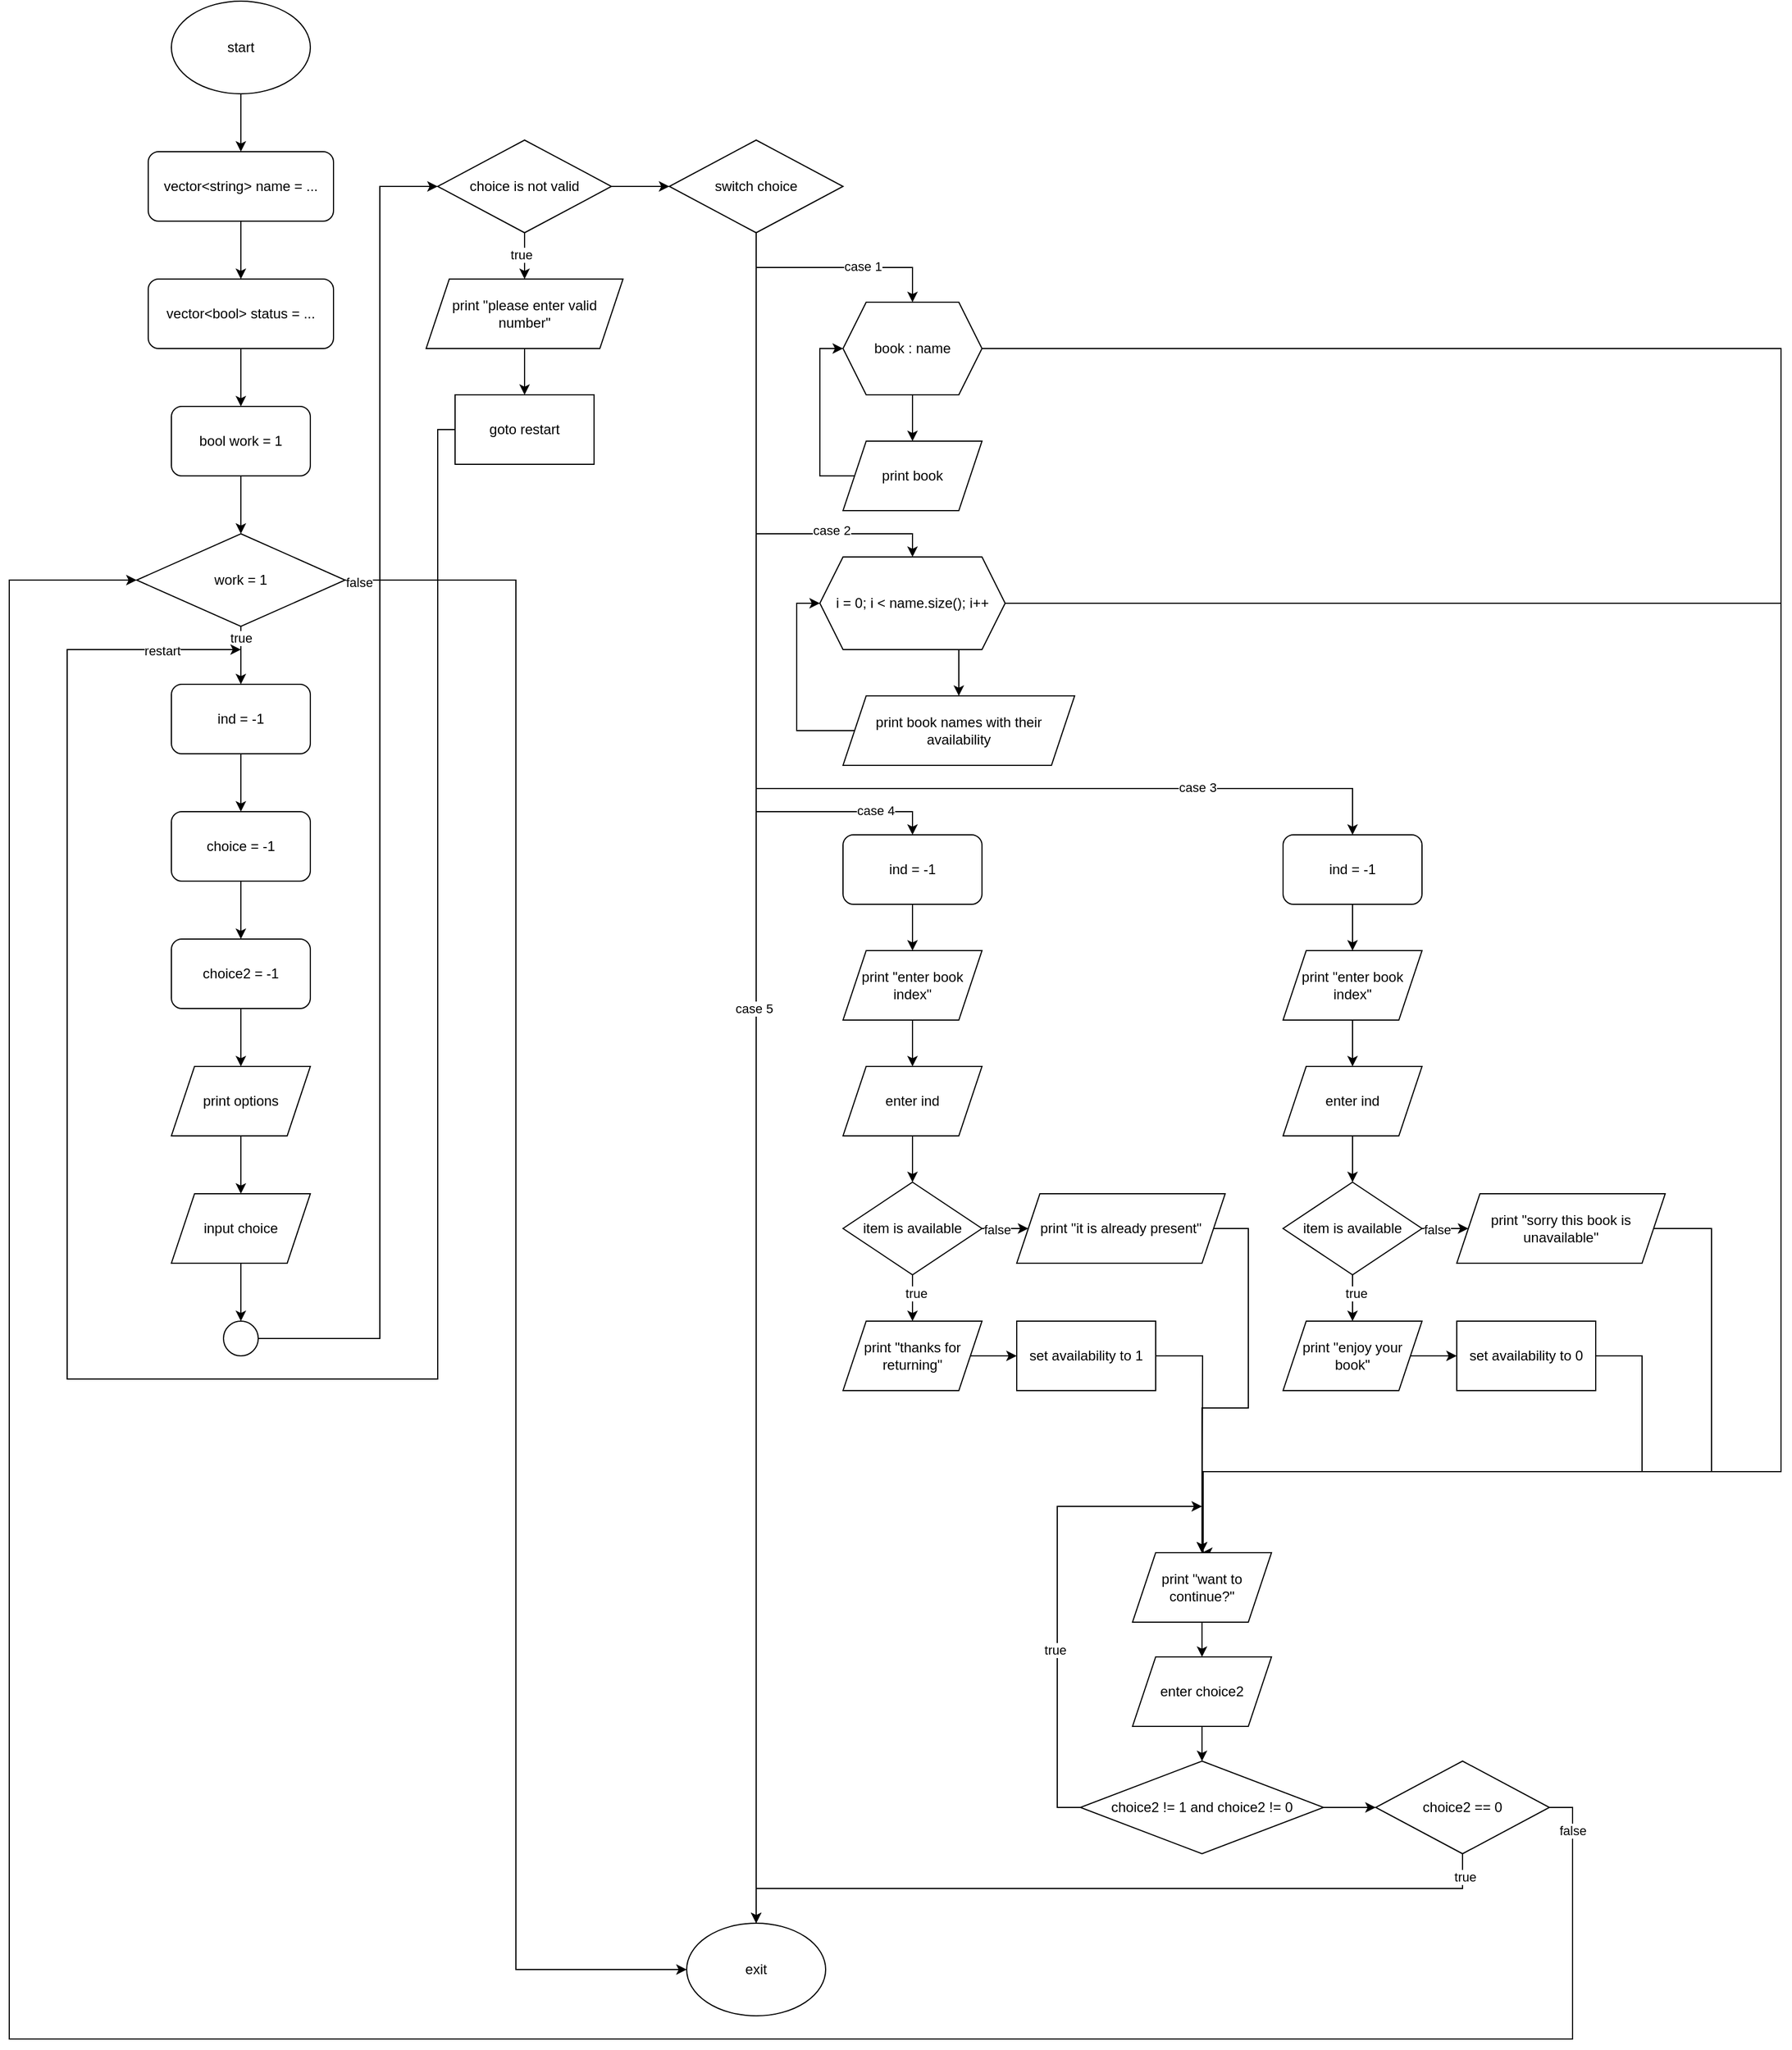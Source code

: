 <mxfile version="24.7.17">
  <diagram name="Page-1" id="JMaefjKxRA3RSPRushct">
    <mxGraphModel dx="3385" dy="2028" grid="1" gridSize="10" guides="1" tooltips="1" connect="1" arrows="1" fold="1" page="1" pageScale="1" pageWidth="850" pageHeight="1100" math="0" shadow="0">
      <root>
        <mxCell id="0" />
        <mxCell id="1" parent="0" />
        <mxCell id="KkEGgM6eoLFjiXRABF5i-3" style="edgeStyle=orthogonalEdgeStyle;rounded=0;orthogonalLoop=1;jettySize=auto;html=1;entryX=0.5;entryY=0;entryDx=0;entryDy=0;" edge="1" parent="1" source="KkEGgM6eoLFjiXRABF5i-1" target="KkEGgM6eoLFjiXRABF5i-2">
          <mxGeometry relative="1" as="geometry" />
        </mxCell>
        <mxCell id="KkEGgM6eoLFjiXRABF5i-1" value="start" style="ellipse;whiteSpace=wrap;html=1;" vertex="1" parent="1">
          <mxGeometry x="160" y="40" width="120" height="80" as="geometry" />
        </mxCell>
        <mxCell id="KkEGgM6eoLFjiXRABF5i-5" style="edgeStyle=orthogonalEdgeStyle;rounded=0;orthogonalLoop=1;jettySize=auto;html=1;exitX=0.5;exitY=1;exitDx=0;exitDy=0;entryX=0.5;entryY=0;entryDx=0;entryDy=0;" edge="1" parent="1" source="KkEGgM6eoLFjiXRABF5i-2" target="KkEGgM6eoLFjiXRABF5i-4">
          <mxGeometry relative="1" as="geometry" />
        </mxCell>
        <mxCell id="KkEGgM6eoLFjiXRABF5i-2" value="vector&amp;lt;string&amp;gt; name = ..." style="rounded=1;whiteSpace=wrap;html=1;" vertex="1" parent="1">
          <mxGeometry x="140" y="170" width="160" height="60" as="geometry" />
        </mxCell>
        <mxCell id="KkEGgM6eoLFjiXRABF5i-7" style="edgeStyle=orthogonalEdgeStyle;rounded=0;orthogonalLoop=1;jettySize=auto;html=1;" edge="1" parent="1" source="KkEGgM6eoLFjiXRABF5i-4" target="KkEGgM6eoLFjiXRABF5i-6">
          <mxGeometry relative="1" as="geometry" />
        </mxCell>
        <mxCell id="KkEGgM6eoLFjiXRABF5i-4" value="vector&amp;lt;bool&amp;gt; status = ..." style="rounded=1;whiteSpace=wrap;html=1;" vertex="1" parent="1">
          <mxGeometry x="140" y="280" width="160" height="60" as="geometry" />
        </mxCell>
        <mxCell id="KkEGgM6eoLFjiXRABF5i-9" style="edgeStyle=orthogonalEdgeStyle;rounded=0;orthogonalLoop=1;jettySize=auto;html=1;entryX=0.5;entryY=0;entryDx=0;entryDy=0;" edge="1" parent="1" source="KkEGgM6eoLFjiXRABF5i-6" target="KkEGgM6eoLFjiXRABF5i-8">
          <mxGeometry relative="1" as="geometry" />
        </mxCell>
        <mxCell id="KkEGgM6eoLFjiXRABF5i-6" value="bool work = 1" style="rounded=1;whiteSpace=wrap;html=1;" vertex="1" parent="1">
          <mxGeometry x="160" y="390" width="120" height="60" as="geometry" />
        </mxCell>
        <mxCell id="KkEGgM6eoLFjiXRABF5i-13" style="edgeStyle=orthogonalEdgeStyle;rounded=0;orthogonalLoop=1;jettySize=auto;html=1;entryX=0.5;entryY=0;entryDx=0;entryDy=0;" edge="1" parent="1" source="KkEGgM6eoLFjiXRABF5i-8" target="KkEGgM6eoLFjiXRABF5i-10">
          <mxGeometry relative="1" as="geometry" />
        </mxCell>
        <mxCell id="KkEGgM6eoLFjiXRABF5i-108" value="true" style="edgeLabel;html=1;align=center;verticalAlign=middle;resizable=0;points=[];" vertex="1" connectable="0" parent="KkEGgM6eoLFjiXRABF5i-13">
          <mxGeometry x="-0.601" relative="1" as="geometry">
            <mxPoint as="offset" />
          </mxGeometry>
        </mxCell>
        <mxCell id="KkEGgM6eoLFjiXRABF5i-111" style="edgeStyle=orthogonalEdgeStyle;rounded=0;orthogonalLoop=1;jettySize=auto;html=1;exitX=1;exitY=0.5;exitDx=0;exitDy=0;entryX=0;entryY=0.5;entryDx=0;entryDy=0;" edge="1" parent="1" source="KkEGgM6eoLFjiXRABF5i-8" target="KkEGgM6eoLFjiXRABF5i-88">
          <mxGeometry relative="1" as="geometry">
            <mxPoint x="510" y="1220" as="targetPoint" />
          </mxGeometry>
        </mxCell>
        <mxCell id="KkEGgM6eoLFjiXRABF5i-112" value="false" style="edgeLabel;html=1;align=center;verticalAlign=middle;resizable=0;points=[];" vertex="1" connectable="0" parent="KkEGgM6eoLFjiXRABF5i-111">
          <mxGeometry x="-0.984" y="-2" relative="1" as="geometry">
            <mxPoint as="offset" />
          </mxGeometry>
        </mxCell>
        <mxCell id="KkEGgM6eoLFjiXRABF5i-8" value="work = 1" style="rhombus;whiteSpace=wrap;html=1;" vertex="1" parent="1">
          <mxGeometry x="130" y="500" width="180" height="80" as="geometry" />
        </mxCell>
        <mxCell id="KkEGgM6eoLFjiXRABF5i-14" style="edgeStyle=orthogonalEdgeStyle;rounded=0;orthogonalLoop=1;jettySize=auto;html=1;exitX=0.5;exitY=1;exitDx=0;exitDy=0;entryX=0.5;entryY=0;entryDx=0;entryDy=0;" edge="1" parent="1" source="KkEGgM6eoLFjiXRABF5i-10" target="KkEGgM6eoLFjiXRABF5i-11">
          <mxGeometry relative="1" as="geometry" />
        </mxCell>
        <mxCell id="KkEGgM6eoLFjiXRABF5i-10" value="ind = -1" style="rounded=1;whiteSpace=wrap;html=1;" vertex="1" parent="1">
          <mxGeometry x="160" y="630" width="120" height="60" as="geometry" />
        </mxCell>
        <mxCell id="KkEGgM6eoLFjiXRABF5i-15" style="edgeStyle=orthogonalEdgeStyle;rounded=0;orthogonalLoop=1;jettySize=auto;html=1;exitX=0.5;exitY=1;exitDx=0;exitDy=0;entryX=0.5;entryY=0;entryDx=0;entryDy=0;" edge="1" parent="1" source="KkEGgM6eoLFjiXRABF5i-11" target="KkEGgM6eoLFjiXRABF5i-12">
          <mxGeometry relative="1" as="geometry" />
        </mxCell>
        <mxCell id="KkEGgM6eoLFjiXRABF5i-11" value="choice = -1" style="rounded=1;whiteSpace=wrap;html=1;" vertex="1" parent="1">
          <mxGeometry x="160" y="740" width="120" height="60" as="geometry" />
        </mxCell>
        <mxCell id="KkEGgM6eoLFjiXRABF5i-17" style="edgeStyle=orthogonalEdgeStyle;rounded=0;orthogonalLoop=1;jettySize=auto;html=1;entryX=0.5;entryY=0;entryDx=0;entryDy=0;" edge="1" parent="1" source="KkEGgM6eoLFjiXRABF5i-12" target="KkEGgM6eoLFjiXRABF5i-16">
          <mxGeometry relative="1" as="geometry" />
        </mxCell>
        <mxCell id="KkEGgM6eoLFjiXRABF5i-12" value="choice2 = -1" style="rounded=1;whiteSpace=wrap;html=1;" vertex="1" parent="1">
          <mxGeometry x="160" y="850" width="120" height="60" as="geometry" />
        </mxCell>
        <mxCell id="KkEGgM6eoLFjiXRABF5i-19" style="edgeStyle=orthogonalEdgeStyle;rounded=0;orthogonalLoop=1;jettySize=auto;html=1;entryX=0.5;entryY=0;entryDx=0;entryDy=0;" edge="1" parent="1" source="KkEGgM6eoLFjiXRABF5i-16" target="KkEGgM6eoLFjiXRABF5i-18">
          <mxGeometry relative="1" as="geometry" />
        </mxCell>
        <mxCell id="KkEGgM6eoLFjiXRABF5i-16" value="print options" style="shape=parallelogram;perimeter=parallelogramPerimeter;whiteSpace=wrap;html=1;fixedSize=1;" vertex="1" parent="1">
          <mxGeometry x="160" y="960" width="120" height="60" as="geometry" />
        </mxCell>
        <mxCell id="KkEGgM6eoLFjiXRABF5i-21" style="edgeStyle=orthogonalEdgeStyle;rounded=0;orthogonalLoop=1;jettySize=auto;html=1;" edge="1" parent="1" source="KkEGgM6eoLFjiXRABF5i-18" target="KkEGgM6eoLFjiXRABF5i-20">
          <mxGeometry relative="1" as="geometry" />
        </mxCell>
        <mxCell id="KkEGgM6eoLFjiXRABF5i-18" value="input choice" style="shape=parallelogram;perimeter=parallelogramPerimeter;whiteSpace=wrap;html=1;fixedSize=1;" vertex="1" parent="1">
          <mxGeometry x="160" y="1070" width="120" height="60" as="geometry" />
        </mxCell>
        <mxCell id="KkEGgM6eoLFjiXRABF5i-23" style="edgeStyle=orthogonalEdgeStyle;rounded=0;orthogonalLoop=1;jettySize=auto;html=1;exitX=1;exitY=0.5;exitDx=0;exitDy=0;entryX=0;entryY=0.5;entryDx=0;entryDy=0;" edge="1" parent="1" source="KkEGgM6eoLFjiXRABF5i-20" target="KkEGgM6eoLFjiXRABF5i-22">
          <mxGeometry relative="1" as="geometry">
            <mxPoint x="390" y="260" as="targetPoint" />
            <Array as="points">
              <mxPoint x="340" y="1195" />
              <mxPoint x="340" y="200" />
            </Array>
          </mxGeometry>
        </mxCell>
        <mxCell id="KkEGgM6eoLFjiXRABF5i-20" value="" style="ellipse;whiteSpace=wrap;html=1;aspect=fixed;" vertex="1" parent="1">
          <mxGeometry x="205" y="1180" width="30" height="30" as="geometry" />
        </mxCell>
        <mxCell id="KkEGgM6eoLFjiXRABF5i-25" style="edgeStyle=orthogonalEdgeStyle;rounded=0;orthogonalLoop=1;jettySize=auto;html=1;entryX=0.5;entryY=0;entryDx=0;entryDy=0;" edge="1" parent="1" source="KkEGgM6eoLFjiXRABF5i-22" target="KkEGgM6eoLFjiXRABF5i-24">
          <mxGeometry relative="1" as="geometry" />
        </mxCell>
        <mxCell id="KkEGgM6eoLFjiXRABF5i-26" value="true" style="edgeLabel;html=1;align=center;verticalAlign=middle;resizable=0;points=[];" vertex="1" connectable="0" parent="KkEGgM6eoLFjiXRABF5i-25">
          <mxGeometry x="-0.05" y="-3" relative="1" as="geometry">
            <mxPoint as="offset" />
          </mxGeometry>
        </mxCell>
        <mxCell id="KkEGgM6eoLFjiXRABF5i-87" style="edgeStyle=orthogonalEdgeStyle;rounded=0;orthogonalLoop=1;jettySize=auto;html=1;entryX=0;entryY=0.5;entryDx=0;entryDy=0;" edge="1" parent="1" source="KkEGgM6eoLFjiXRABF5i-22" target="KkEGgM6eoLFjiXRABF5i-31">
          <mxGeometry relative="1" as="geometry" />
        </mxCell>
        <mxCell id="KkEGgM6eoLFjiXRABF5i-22" value="choice is not valid" style="rhombus;whiteSpace=wrap;html=1;" vertex="1" parent="1">
          <mxGeometry x="390" y="160" width="150" height="80" as="geometry" />
        </mxCell>
        <mxCell id="KkEGgM6eoLFjiXRABF5i-28" style="edgeStyle=orthogonalEdgeStyle;rounded=0;orthogonalLoop=1;jettySize=auto;html=1;entryX=0.5;entryY=0;entryDx=0;entryDy=0;" edge="1" parent="1" source="KkEGgM6eoLFjiXRABF5i-24" target="KkEGgM6eoLFjiXRABF5i-27">
          <mxGeometry relative="1" as="geometry" />
        </mxCell>
        <mxCell id="KkEGgM6eoLFjiXRABF5i-24" value="print &quot;please enter valid number&quot;" style="shape=parallelogram;perimeter=parallelogramPerimeter;whiteSpace=wrap;html=1;fixedSize=1;" vertex="1" parent="1">
          <mxGeometry x="380" y="280" width="170" height="60" as="geometry" />
        </mxCell>
        <mxCell id="KkEGgM6eoLFjiXRABF5i-29" style="edgeStyle=orthogonalEdgeStyle;rounded=0;orthogonalLoop=1;jettySize=auto;html=1;" edge="1" parent="1" source="KkEGgM6eoLFjiXRABF5i-27">
          <mxGeometry relative="1" as="geometry">
            <mxPoint x="220" y="600" as="targetPoint" />
            <Array as="points">
              <mxPoint x="390" y="410" />
              <mxPoint x="390" y="1230" />
              <mxPoint x="70" y="1230" />
              <mxPoint x="70" y="600" />
            </Array>
          </mxGeometry>
        </mxCell>
        <mxCell id="KkEGgM6eoLFjiXRABF5i-30" value="restart" style="edgeLabel;html=1;align=center;verticalAlign=middle;resizable=0;points=[];" vertex="1" connectable="0" parent="KkEGgM6eoLFjiXRABF5i-29">
          <mxGeometry x="0.929" y="-1" relative="1" as="geometry">
            <mxPoint as="offset" />
          </mxGeometry>
        </mxCell>
        <mxCell id="KkEGgM6eoLFjiXRABF5i-27" value="goto restart" style="rounded=0;whiteSpace=wrap;html=1;" vertex="1" parent="1">
          <mxGeometry x="405" y="380" width="120" height="60" as="geometry" />
        </mxCell>
        <mxCell id="KkEGgM6eoLFjiXRABF5i-39" style="edgeStyle=orthogonalEdgeStyle;rounded=0;orthogonalLoop=1;jettySize=auto;html=1;entryX=0.5;entryY=0;entryDx=0;entryDy=0;" edge="1" parent="1" source="KkEGgM6eoLFjiXRABF5i-31" target="KkEGgM6eoLFjiXRABF5i-33">
          <mxGeometry relative="1" as="geometry" />
        </mxCell>
        <mxCell id="KkEGgM6eoLFjiXRABF5i-40" value="case 1" style="edgeLabel;html=1;align=center;verticalAlign=middle;resizable=0;points=[];" vertex="1" connectable="0" parent="KkEGgM6eoLFjiXRABF5i-39">
          <mxGeometry x="0.251" y="1" relative="1" as="geometry">
            <mxPoint as="offset" />
          </mxGeometry>
        </mxCell>
        <mxCell id="KkEGgM6eoLFjiXRABF5i-46" style="edgeStyle=orthogonalEdgeStyle;rounded=0;orthogonalLoop=1;jettySize=auto;html=1;exitX=0.5;exitY=1;exitDx=0;exitDy=0;entryX=0.5;entryY=0;entryDx=0;entryDy=0;" edge="1" parent="1" source="KkEGgM6eoLFjiXRABF5i-31" target="KkEGgM6eoLFjiXRABF5i-43">
          <mxGeometry relative="1" as="geometry">
            <Array as="points">
              <mxPoint x="665" y="500" />
              <mxPoint x="800" y="500" />
            </Array>
          </mxGeometry>
        </mxCell>
        <mxCell id="KkEGgM6eoLFjiXRABF5i-47" value="case 2" style="edgeLabel;html=1;align=center;verticalAlign=middle;resizable=0;points=[];" vertex="1" connectable="0" parent="KkEGgM6eoLFjiXRABF5i-46">
          <mxGeometry x="0.566" y="3" relative="1" as="geometry">
            <mxPoint as="offset" />
          </mxGeometry>
        </mxCell>
        <mxCell id="KkEGgM6eoLFjiXRABF5i-49" style="edgeStyle=orthogonalEdgeStyle;rounded=0;orthogonalLoop=1;jettySize=auto;html=1;exitX=0.5;exitY=1;exitDx=0;exitDy=0;entryX=0.5;entryY=0;entryDx=0;entryDy=0;" edge="1" parent="1" source="KkEGgM6eoLFjiXRABF5i-31" target="KkEGgM6eoLFjiXRABF5i-48">
          <mxGeometry relative="1" as="geometry">
            <Array as="points">
              <mxPoint x="665" y="720" />
              <mxPoint x="1180" y="720" />
            </Array>
          </mxGeometry>
        </mxCell>
        <mxCell id="KkEGgM6eoLFjiXRABF5i-50" value="case 3" style="edgeLabel;html=1;align=center;verticalAlign=middle;resizable=0;points=[];" vertex="1" connectable="0" parent="KkEGgM6eoLFjiXRABF5i-49">
          <mxGeometry x="0.664" y="1" relative="1" as="geometry">
            <mxPoint as="offset" />
          </mxGeometry>
        </mxCell>
        <mxCell id="KkEGgM6eoLFjiXRABF5i-85" style="edgeStyle=orthogonalEdgeStyle;rounded=0;orthogonalLoop=1;jettySize=auto;html=1;exitX=0.5;exitY=1;exitDx=0;exitDy=0;entryX=0.5;entryY=0;entryDx=0;entryDy=0;" edge="1" parent="1" source="KkEGgM6eoLFjiXRABF5i-31" target="KkEGgM6eoLFjiXRABF5i-71">
          <mxGeometry relative="1" as="geometry">
            <Array as="points">
              <mxPoint x="665" y="740" />
              <mxPoint x="800" y="740" />
            </Array>
          </mxGeometry>
        </mxCell>
        <mxCell id="KkEGgM6eoLFjiXRABF5i-86" value="case 4" style="edgeLabel;html=1;align=center;verticalAlign=middle;resizable=0;points=[];" vertex="1" connectable="0" parent="KkEGgM6eoLFjiXRABF5i-85">
          <mxGeometry x="0.841" y="1" relative="1" as="geometry">
            <mxPoint as="offset" />
          </mxGeometry>
        </mxCell>
        <mxCell id="KkEGgM6eoLFjiXRABF5i-89" style="edgeStyle=orthogonalEdgeStyle;rounded=0;orthogonalLoop=1;jettySize=auto;html=1;exitX=0.5;exitY=1;exitDx=0;exitDy=0;entryX=0.5;entryY=0;entryDx=0;entryDy=0;" edge="1" parent="1" source="KkEGgM6eoLFjiXRABF5i-31" target="KkEGgM6eoLFjiXRABF5i-88">
          <mxGeometry relative="1" as="geometry">
            <mxPoint x="666" y="1440" as="targetPoint" />
          </mxGeometry>
        </mxCell>
        <mxCell id="KkEGgM6eoLFjiXRABF5i-90" value="case 5" style="edgeLabel;html=1;align=center;verticalAlign=middle;resizable=0;points=[];" vertex="1" connectable="0" parent="KkEGgM6eoLFjiXRABF5i-89">
          <mxGeometry x="-0.083" y="-2" relative="1" as="geometry">
            <mxPoint as="offset" />
          </mxGeometry>
        </mxCell>
        <mxCell id="KkEGgM6eoLFjiXRABF5i-31" value="switch choice" style="rhombus;whiteSpace=wrap;html=1;" vertex="1" parent="1">
          <mxGeometry x="590" y="160" width="150" height="80" as="geometry" />
        </mxCell>
        <mxCell id="KkEGgM6eoLFjiXRABF5i-37" style="edgeStyle=orthogonalEdgeStyle;rounded=0;orthogonalLoop=1;jettySize=auto;html=1;entryX=0.5;entryY=0;entryDx=0;entryDy=0;" edge="1" parent="1" source="KkEGgM6eoLFjiXRABF5i-33" target="KkEGgM6eoLFjiXRABF5i-36">
          <mxGeometry relative="1" as="geometry" />
        </mxCell>
        <mxCell id="KkEGgM6eoLFjiXRABF5i-99" style="edgeStyle=orthogonalEdgeStyle;rounded=0;orthogonalLoop=1;jettySize=auto;html=1;exitX=1;exitY=0.5;exitDx=0;exitDy=0;entryX=0.5;entryY=0;entryDx=0;entryDy=0;" edge="1" parent="1" source="KkEGgM6eoLFjiXRABF5i-33" target="KkEGgM6eoLFjiXRABF5i-91">
          <mxGeometry relative="1" as="geometry">
            <mxPoint x="1550" y="1130" as="targetPoint" />
            <Array as="points">
              <mxPoint x="1550" y="340" />
              <mxPoint x="1550" y="1310" />
              <mxPoint x="1050" y="1310" />
            </Array>
          </mxGeometry>
        </mxCell>
        <mxCell id="KkEGgM6eoLFjiXRABF5i-33" value="book : name" style="shape=hexagon;perimeter=hexagonPerimeter2;whiteSpace=wrap;html=1;fixedSize=1;" vertex="1" parent="1">
          <mxGeometry x="740" y="300" width="120" height="80" as="geometry" />
        </mxCell>
        <mxCell id="KkEGgM6eoLFjiXRABF5i-41" style="edgeStyle=orthogonalEdgeStyle;rounded=0;orthogonalLoop=1;jettySize=auto;html=1;exitX=0;exitY=0.5;exitDx=0;exitDy=0;entryX=0;entryY=0.5;entryDx=0;entryDy=0;" edge="1" parent="1" source="KkEGgM6eoLFjiXRABF5i-36" target="KkEGgM6eoLFjiXRABF5i-33">
          <mxGeometry relative="1" as="geometry">
            <Array as="points">
              <mxPoint x="720" y="450" />
              <mxPoint x="720" y="340" />
            </Array>
          </mxGeometry>
        </mxCell>
        <mxCell id="KkEGgM6eoLFjiXRABF5i-36" value="print book" style="shape=parallelogram;perimeter=parallelogramPerimeter;whiteSpace=wrap;html=1;fixedSize=1;" vertex="1" parent="1">
          <mxGeometry x="740" y="420" width="120" height="60" as="geometry" />
        </mxCell>
        <mxCell id="KkEGgM6eoLFjiXRABF5i-42" style="edgeStyle=orthogonalEdgeStyle;rounded=0;orthogonalLoop=1;jettySize=auto;html=1;entryX=0.5;entryY=0;entryDx=0;entryDy=0;" edge="1" source="KkEGgM6eoLFjiXRABF5i-43" target="KkEGgM6eoLFjiXRABF5i-45" parent="1">
          <mxGeometry relative="1" as="geometry">
            <Array as="points">
              <mxPoint x="840" y="610" />
              <mxPoint x="840" y="610" />
            </Array>
          </mxGeometry>
        </mxCell>
        <mxCell id="KkEGgM6eoLFjiXRABF5i-98" style="edgeStyle=orthogonalEdgeStyle;rounded=0;orthogonalLoop=1;jettySize=auto;html=1;exitX=1;exitY=0.5;exitDx=0;exitDy=0;" edge="1" parent="1" source="KkEGgM6eoLFjiXRABF5i-43" target="KkEGgM6eoLFjiXRABF5i-91">
          <mxGeometry relative="1" as="geometry">
            <Array as="points">
              <mxPoint x="1550" y="560" />
              <mxPoint x="1550" y="1310" />
              <mxPoint x="1050" y="1310" />
            </Array>
          </mxGeometry>
        </mxCell>
        <mxCell id="KkEGgM6eoLFjiXRABF5i-43" value="i = 0; i &amp;lt; name.size(); i++" style="shape=hexagon;perimeter=hexagonPerimeter2;whiteSpace=wrap;html=1;fixedSize=1;" vertex="1" parent="1">
          <mxGeometry x="720" y="520" width="160" height="80" as="geometry" />
        </mxCell>
        <mxCell id="KkEGgM6eoLFjiXRABF5i-44" style="edgeStyle=orthogonalEdgeStyle;rounded=0;orthogonalLoop=1;jettySize=auto;html=1;exitX=0;exitY=0.5;exitDx=0;exitDy=0;entryX=0;entryY=0.5;entryDx=0;entryDy=0;" edge="1" source="KkEGgM6eoLFjiXRABF5i-45" target="KkEGgM6eoLFjiXRABF5i-43" parent="1">
          <mxGeometry relative="1" as="geometry">
            <Array as="points">
              <mxPoint x="700" y="670" />
              <mxPoint x="700" y="560" />
            </Array>
          </mxGeometry>
        </mxCell>
        <mxCell id="KkEGgM6eoLFjiXRABF5i-45" value="print book names with their availability" style="shape=parallelogram;perimeter=parallelogramPerimeter;whiteSpace=wrap;html=1;fixedSize=1;" vertex="1" parent="1">
          <mxGeometry x="740" y="640" width="200" height="60" as="geometry" />
        </mxCell>
        <mxCell id="KkEGgM6eoLFjiXRABF5i-53" style="edgeStyle=orthogonalEdgeStyle;rounded=0;orthogonalLoop=1;jettySize=auto;html=1;exitX=0.5;exitY=1;exitDx=0;exitDy=0;entryX=0.5;entryY=0;entryDx=0;entryDy=0;" edge="1" parent="1" source="KkEGgM6eoLFjiXRABF5i-48" target="KkEGgM6eoLFjiXRABF5i-51">
          <mxGeometry relative="1" as="geometry" />
        </mxCell>
        <mxCell id="KkEGgM6eoLFjiXRABF5i-48" value="ind = -1" style="rounded=1;whiteSpace=wrap;html=1;" vertex="1" parent="1">
          <mxGeometry x="1120" y="760" width="120" height="60" as="geometry" />
        </mxCell>
        <mxCell id="KkEGgM6eoLFjiXRABF5i-54" style="edgeStyle=orthogonalEdgeStyle;rounded=0;orthogonalLoop=1;jettySize=auto;html=1;exitX=0.5;exitY=1;exitDx=0;exitDy=0;entryX=0.5;entryY=0;entryDx=0;entryDy=0;" edge="1" parent="1" source="KkEGgM6eoLFjiXRABF5i-51" target="KkEGgM6eoLFjiXRABF5i-52">
          <mxGeometry relative="1" as="geometry" />
        </mxCell>
        <mxCell id="KkEGgM6eoLFjiXRABF5i-51" value="print &quot;enter book index&quot;" style="shape=parallelogram;perimeter=parallelogramPerimeter;whiteSpace=wrap;html=1;fixedSize=1;" vertex="1" parent="1">
          <mxGeometry x="1120" y="860" width="120" height="60" as="geometry" />
        </mxCell>
        <mxCell id="KkEGgM6eoLFjiXRABF5i-56" style="edgeStyle=orthogonalEdgeStyle;rounded=0;orthogonalLoop=1;jettySize=auto;html=1;entryX=0.5;entryY=0;entryDx=0;entryDy=0;" edge="1" parent="1" source="KkEGgM6eoLFjiXRABF5i-52" target="KkEGgM6eoLFjiXRABF5i-55">
          <mxGeometry relative="1" as="geometry" />
        </mxCell>
        <mxCell id="KkEGgM6eoLFjiXRABF5i-52" value="enter ind" style="shape=parallelogram;perimeter=parallelogramPerimeter;whiteSpace=wrap;html=1;fixedSize=1;" vertex="1" parent="1">
          <mxGeometry x="1120" y="960" width="120" height="60" as="geometry" />
        </mxCell>
        <mxCell id="KkEGgM6eoLFjiXRABF5i-58" style="edgeStyle=orthogonalEdgeStyle;rounded=0;orthogonalLoop=1;jettySize=auto;html=1;exitX=0.5;exitY=1;exitDx=0;exitDy=0;entryX=0.5;entryY=0;entryDx=0;entryDy=0;" edge="1" parent="1" source="KkEGgM6eoLFjiXRABF5i-55" target="KkEGgM6eoLFjiXRABF5i-57">
          <mxGeometry relative="1" as="geometry" />
        </mxCell>
        <mxCell id="KkEGgM6eoLFjiXRABF5i-65" value="true" style="edgeLabel;html=1;align=center;verticalAlign=middle;resizable=0;points=[];" vertex="1" connectable="0" parent="KkEGgM6eoLFjiXRABF5i-58">
          <mxGeometry x="-0.2" y="3" relative="1" as="geometry">
            <mxPoint as="offset" />
          </mxGeometry>
        </mxCell>
        <mxCell id="KkEGgM6eoLFjiXRABF5i-67" style="edgeStyle=orthogonalEdgeStyle;rounded=0;orthogonalLoop=1;jettySize=auto;html=1;entryX=0;entryY=0.5;entryDx=0;entryDy=0;" edge="1" parent="1" source="KkEGgM6eoLFjiXRABF5i-55" target="KkEGgM6eoLFjiXRABF5i-62">
          <mxGeometry relative="1" as="geometry" />
        </mxCell>
        <mxCell id="KkEGgM6eoLFjiXRABF5i-68" value="false" style="edgeLabel;html=1;align=center;verticalAlign=middle;resizable=0;points=[];" vertex="1" connectable="0" parent="KkEGgM6eoLFjiXRABF5i-67">
          <mxGeometry x="-0.567" y="-1" relative="1" as="geometry">
            <mxPoint as="offset" />
          </mxGeometry>
        </mxCell>
        <mxCell id="KkEGgM6eoLFjiXRABF5i-55" value="item is available" style="rhombus;whiteSpace=wrap;html=1;" vertex="1" parent="1">
          <mxGeometry x="1120" y="1060" width="120" height="80" as="geometry" />
        </mxCell>
        <mxCell id="KkEGgM6eoLFjiXRABF5i-69" style="edgeStyle=orthogonalEdgeStyle;rounded=0;orthogonalLoop=1;jettySize=auto;html=1;exitX=1;exitY=0.5;exitDx=0;exitDy=0;entryX=0;entryY=0.5;entryDx=0;entryDy=0;" edge="1" parent="1" source="KkEGgM6eoLFjiXRABF5i-57" target="KkEGgM6eoLFjiXRABF5i-60">
          <mxGeometry relative="1" as="geometry" />
        </mxCell>
        <mxCell id="KkEGgM6eoLFjiXRABF5i-57" value="print &quot;enjoy your book&quot;" style="shape=parallelogram;perimeter=parallelogramPerimeter;whiteSpace=wrap;html=1;fixedSize=1;" vertex="1" parent="1">
          <mxGeometry x="1120" y="1180" width="120" height="60" as="geometry" />
        </mxCell>
        <mxCell id="KkEGgM6eoLFjiXRABF5i-95" style="edgeStyle=orthogonalEdgeStyle;rounded=0;orthogonalLoop=1;jettySize=auto;html=1;exitX=1;exitY=0.5;exitDx=0;exitDy=0;" edge="1" parent="1" source="KkEGgM6eoLFjiXRABF5i-60">
          <mxGeometry relative="1" as="geometry">
            <mxPoint x="1050" y="1380" as="targetPoint" />
            <Array as="points">
              <mxPoint x="1430" y="1210" />
              <mxPoint x="1430" y="1310" />
              <mxPoint x="1051" y="1310" />
              <mxPoint x="1051" y="1380" />
            </Array>
          </mxGeometry>
        </mxCell>
        <mxCell id="KkEGgM6eoLFjiXRABF5i-60" value="set availability to 0" style="rounded=0;whiteSpace=wrap;html=1;" vertex="1" parent="1">
          <mxGeometry x="1270" y="1180" width="120" height="60" as="geometry" />
        </mxCell>
        <mxCell id="KkEGgM6eoLFjiXRABF5i-94" style="edgeStyle=orthogonalEdgeStyle;rounded=0;orthogonalLoop=1;jettySize=auto;html=1;exitX=1;exitY=0.5;exitDx=0;exitDy=0;entryX=0.5;entryY=0;entryDx=0;entryDy=0;" edge="1" parent="1" source="KkEGgM6eoLFjiXRABF5i-62" target="KkEGgM6eoLFjiXRABF5i-91">
          <mxGeometry relative="1" as="geometry">
            <Array as="points">
              <mxPoint x="1490" y="1100" />
              <mxPoint x="1490" y="1310" />
              <mxPoint x="1050" y="1310" />
            </Array>
          </mxGeometry>
        </mxCell>
        <mxCell id="KkEGgM6eoLFjiXRABF5i-62" value="print &quot;sorry&amp;nbsp;this book is unavailable&quot;" style="shape=parallelogram;perimeter=parallelogramPerimeter;whiteSpace=wrap;html=1;fixedSize=1;" vertex="1" parent="1">
          <mxGeometry x="1270" y="1070" width="180" height="60" as="geometry" />
        </mxCell>
        <mxCell id="KkEGgM6eoLFjiXRABF5i-70" style="edgeStyle=orthogonalEdgeStyle;rounded=0;orthogonalLoop=1;jettySize=auto;html=1;exitX=0.5;exitY=1;exitDx=0;exitDy=0;entryX=0.5;entryY=0;entryDx=0;entryDy=0;" edge="1" source="KkEGgM6eoLFjiXRABF5i-71" target="KkEGgM6eoLFjiXRABF5i-73" parent="1">
          <mxGeometry relative="1" as="geometry" />
        </mxCell>
        <mxCell id="KkEGgM6eoLFjiXRABF5i-71" value="ind = -1" style="rounded=1;whiteSpace=wrap;html=1;" vertex="1" parent="1">
          <mxGeometry x="740" y="760" width="120" height="60" as="geometry" />
        </mxCell>
        <mxCell id="KkEGgM6eoLFjiXRABF5i-72" style="edgeStyle=orthogonalEdgeStyle;rounded=0;orthogonalLoop=1;jettySize=auto;html=1;exitX=0.5;exitY=1;exitDx=0;exitDy=0;entryX=0.5;entryY=0;entryDx=0;entryDy=0;" edge="1" source="KkEGgM6eoLFjiXRABF5i-73" target="KkEGgM6eoLFjiXRABF5i-75" parent="1">
          <mxGeometry relative="1" as="geometry" />
        </mxCell>
        <mxCell id="KkEGgM6eoLFjiXRABF5i-73" value="print &quot;enter book index&quot;" style="shape=parallelogram;perimeter=parallelogramPerimeter;whiteSpace=wrap;html=1;fixedSize=1;" vertex="1" parent="1">
          <mxGeometry x="740" y="860" width="120" height="60" as="geometry" />
        </mxCell>
        <mxCell id="KkEGgM6eoLFjiXRABF5i-74" style="edgeStyle=orthogonalEdgeStyle;rounded=0;orthogonalLoop=1;jettySize=auto;html=1;entryX=0.5;entryY=0;entryDx=0;entryDy=0;" edge="1" source="KkEGgM6eoLFjiXRABF5i-75" target="KkEGgM6eoLFjiXRABF5i-80" parent="1">
          <mxGeometry relative="1" as="geometry" />
        </mxCell>
        <mxCell id="KkEGgM6eoLFjiXRABF5i-75" value="enter ind" style="shape=parallelogram;perimeter=parallelogramPerimeter;whiteSpace=wrap;html=1;fixedSize=1;" vertex="1" parent="1">
          <mxGeometry x="740" y="960" width="120" height="60" as="geometry" />
        </mxCell>
        <mxCell id="KkEGgM6eoLFjiXRABF5i-76" style="edgeStyle=orthogonalEdgeStyle;rounded=0;orthogonalLoop=1;jettySize=auto;html=1;exitX=0.5;exitY=1;exitDx=0;exitDy=0;entryX=0.5;entryY=0;entryDx=0;entryDy=0;" edge="1" source="KkEGgM6eoLFjiXRABF5i-80" target="KkEGgM6eoLFjiXRABF5i-82" parent="1">
          <mxGeometry relative="1" as="geometry" />
        </mxCell>
        <mxCell id="KkEGgM6eoLFjiXRABF5i-77" value="true" style="edgeLabel;html=1;align=center;verticalAlign=middle;resizable=0;points=[];" vertex="1" connectable="0" parent="KkEGgM6eoLFjiXRABF5i-76">
          <mxGeometry x="-0.2" y="3" relative="1" as="geometry">
            <mxPoint as="offset" />
          </mxGeometry>
        </mxCell>
        <mxCell id="KkEGgM6eoLFjiXRABF5i-78" style="edgeStyle=orthogonalEdgeStyle;rounded=0;orthogonalLoop=1;jettySize=auto;html=1;entryX=0;entryY=0.5;entryDx=0;entryDy=0;" edge="1" source="KkEGgM6eoLFjiXRABF5i-80" target="KkEGgM6eoLFjiXRABF5i-84" parent="1">
          <mxGeometry relative="1" as="geometry" />
        </mxCell>
        <mxCell id="KkEGgM6eoLFjiXRABF5i-79" value="false" style="edgeLabel;html=1;align=center;verticalAlign=middle;resizable=0;points=[];" vertex="1" connectable="0" parent="KkEGgM6eoLFjiXRABF5i-78">
          <mxGeometry x="-0.567" y="-1" relative="1" as="geometry">
            <mxPoint as="offset" />
          </mxGeometry>
        </mxCell>
        <mxCell id="KkEGgM6eoLFjiXRABF5i-80" value="item is available" style="rhombus;whiteSpace=wrap;html=1;" vertex="1" parent="1">
          <mxGeometry x="740" y="1060" width="120" height="80" as="geometry" />
        </mxCell>
        <mxCell id="KkEGgM6eoLFjiXRABF5i-81" style="edgeStyle=orthogonalEdgeStyle;rounded=0;orthogonalLoop=1;jettySize=auto;html=1;exitX=1;exitY=0.5;exitDx=0;exitDy=0;entryX=0;entryY=0.5;entryDx=0;entryDy=0;" edge="1" source="KkEGgM6eoLFjiXRABF5i-82" target="KkEGgM6eoLFjiXRABF5i-83" parent="1">
          <mxGeometry relative="1" as="geometry" />
        </mxCell>
        <mxCell id="KkEGgM6eoLFjiXRABF5i-82" value="print &quot;thanks for returning&quot;" style="shape=parallelogram;perimeter=parallelogramPerimeter;whiteSpace=wrap;html=1;fixedSize=1;" vertex="1" parent="1">
          <mxGeometry x="740" y="1180" width="120" height="60" as="geometry" />
        </mxCell>
        <mxCell id="KkEGgM6eoLFjiXRABF5i-97" style="edgeStyle=orthogonalEdgeStyle;rounded=0;orthogonalLoop=1;jettySize=auto;html=1;exitX=1;exitY=0.5;exitDx=0;exitDy=0;" edge="1" parent="1" source="KkEGgM6eoLFjiXRABF5i-83">
          <mxGeometry relative="1" as="geometry">
            <mxPoint x="1050" y="1390" as="targetPoint" />
          </mxGeometry>
        </mxCell>
        <mxCell id="KkEGgM6eoLFjiXRABF5i-83" value="set availability to 1" style="rounded=0;whiteSpace=wrap;html=1;" vertex="1" parent="1">
          <mxGeometry x="890" y="1180" width="120" height="60" as="geometry" />
        </mxCell>
        <mxCell id="KkEGgM6eoLFjiXRABF5i-96" style="edgeStyle=orthogonalEdgeStyle;rounded=0;orthogonalLoop=1;jettySize=auto;html=1;exitX=1;exitY=0.5;exitDx=0;exitDy=0;entryX=0.5;entryY=0;entryDx=0;entryDy=0;" edge="1" parent="1" source="KkEGgM6eoLFjiXRABF5i-84" target="KkEGgM6eoLFjiXRABF5i-91">
          <mxGeometry relative="1" as="geometry">
            <Array as="points">
              <mxPoint x="1090" y="1100" />
              <mxPoint x="1090" y="1255" />
              <mxPoint x="1050" y="1255" />
            </Array>
          </mxGeometry>
        </mxCell>
        <mxCell id="KkEGgM6eoLFjiXRABF5i-84" value="print &quot;it is already present&quot;" style="shape=parallelogram;perimeter=parallelogramPerimeter;whiteSpace=wrap;html=1;fixedSize=1;" vertex="1" parent="1">
          <mxGeometry x="890" y="1070" width="180" height="60" as="geometry" />
        </mxCell>
        <mxCell id="KkEGgM6eoLFjiXRABF5i-88" value="exit" style="ellipse;whiteSpace=wrap;html=1;" vertex="1" parent="1">
          <mxGeometry x="605" y="1700" width="120" height="80" as="geometry" />
        </mxCell>
        <mxCell id="KkEGgM6eoLFjiXRABF5i-100" style="edgeStyle=orthogonalEdgeStyle;rounded=0;orthogonalLoop=1;jettySize=auto;html=1;exitX=0.5;exitY=1;exitDx=0;exitDy=0;entryX=0.5;entryY=0;entryDx=0;entryDy=0;" edge="1" parent="1" source="KkEGgM6eoLFjiXRABF5i-91" target="KkEGgM6eoLFjiXRABF5i-92">
          <mxGeometry relative="1" as="geometry" />
        </mxCell>
        <mxCell id="KkEGgM6eoLFjiXRABF5i-91" value="print &quot;want to continue?&quot;" style="shape=parallelogram;perimeter=parallelogramPerimeter;whiteSpace=wrap;html=1;fixedSize=1;" vertex="1" parent="1">
          <mxGeometry x="990" y="1380" width="120" height="60" as="geometry" />
        </mxCell>
        <mxCell id="KkEGgM6eoLFjiXRABF5i-101" style="edgeStyle=orthogonalEdgeStyle;rounded=0;orthogonalLoop=1;jettySize=auto;html=1;entryX=0.5;entryY=0;entryDx=0;entryDy=0;" edge="1" parent="1" source="KkEGgM6eoLFjiXRABF5i-92" target="KkEGgM6eoLFjiXRABF5i-93">
          <mxGeometry relative="1" as="geometry" />
        </mxCell>
        <mxCell id="KkEGgM6eoLFjiXRABF5i-92" value="enter choice2" style="shape=parallelogram;perimeter=parallelogramPerimeter;whiteSpace=wrap;html=1;fixedSize=1;" vertex="1" parent="1">
          <mxGeometry x="990" y="1470" width="120" height="60" as="geometry" />
        </mxCell>
        <mxCell id="KkEGgM6eoLFjiXRABF5i-102" style="edgeStyle=orthogonalEdgeStyle;rounded=0;orthogonalLoop=1;jettySize=auto;html=1;exitX=0;exitY=0.5;exitDx=0;exitDy=0;" edge="1" parent="1" source="KkEGgM6eoLFjiXRABF5i-93">
          <mxGeometry relative="1" as="geometry">
            <mxPoint x="1050" y="1340" as="targetPoint" />
            <Array as="points">
              <mxPoint x="925" y="1600" />
              <mxPoint x="925" y="1340" />
            </Array>
          </mxGeometry>
        </mxCell>
        <mxCell id="KkEGgM6eoLFjiXRABF5i-103" value="true" style="edgeLabel;html=1;align=center;verticalAlign=middle;resizable=0;points=[];" vertex="1" connectable="0" parent="KkEGgM6eoLFjiXRABF5i-102">
          <mxGeometry x="-0.227" y="3" relative="1" as="geometry">
            <mxPoint x="1" as="offset" />
          </mxGeometry>
        </mxCell>
        <mxCell id="KkEGgM6eoLFjiXRABF5i-105" style="edgeStyle=orthogonalEdgeStyle;rounded=0;orthogonalLoop=1;jettySize=auto;html=1;exitX=1;exitY=0.5;exitDx=0;exitDy=0;entryX=0;entryY=0.5;entryDx=0;entryDy=0;" edge="1" parent="1" source="KkEGgM6eoLFjiXRABF5i-93" target="KkEGgM6eoLFjiXRABF5i-104">
          <mxGeometry relative="1" as="geometry" />
        </mxCell>
        <mxCell id="KkEGgM6eoLFjiXRABF5i-93" value="choice2 != 1 and choice2 != 0" style="rhombus;whiteSpace=wrap;html=1;" vertex="1" parent="1">
          <mxGeometry x="945" y="1560" width="210" height="80" as="geometry" />
        </mxCell>
        <mxCell id="KkEGgM6eoLFjiXRABF5i-106" style="edgeStyle=orthogonalEdgeStyle;rounded=0;orthogonalLoop=1;jettySize=auto;html=1;exitX=0.5;exitY=1;exitDx=0;exitDy=0;entryX=0.5;entryY=0;entryDx=0;entryDy=0;" edge="1" parent="1" source="KkEGgM6eoLFjiXRABF5i-104" target="KkEGgM6eoLFjiXRABF5i-88">
          <mxGeometry relative="1" as="geometry" />
        </mxCell>
        <mxCell id="KkEGgM6eoLFjiXRABF5i-107" value="true" style="edgeLabel;html=1;align=center;verticalAlign=middle;resizable=0;points=[];" vertex="1" connectable="0" parent="KkEGgM6eoLFjiXRABF5i-106">
          <mxGeometry x="-0.944" y="2" relative="1" as="geometry">
            <mxPoint y="1" as="offset" />
          </mxGeometry>
        </mxCell>
        <mxCell id="KkEGgM6eoLFjiXRABF5i-109" style="edgeStyle=orthogonalEdgeStyle;rounded=0;orthogonalLoop=1;jettySize=auto;html=1;exitX=1;exitY=0.5;exitDx=0;exitDy=0;entryX=0;entryY=0.5;entryDx=0;entryDy=0;" edge="1" parent="1" source="KkEGgM6eoLFjiXRABF5i-104" target="KkEGgM6eoLFjiXRABF5i-8">
          <mxGeometry relative="1" as="geometry">
            <mxPoint x="50" y="1390" as="targetPoint" />
            <Array as="points">
              <mxPoint x="1370" y="1600" />
              <mxPoint x="1370" y="1800" />
              <mxPoint x="20" y="1800" />
              <mxPoint x="20" y="540" />
            </Array>
          </mxGeometry>
        </mxCell>
        <mxCell id="KkEGgM6eoLFjiXRABF5i-110" value="false" style="edgeLabel;html=1;align=center;verticalAlign=middle;resizable=0;points=[];" vertex="1" connectable="0" parent="KkEGgM6eoLFjiXRABF5i-109">
          <mxGeometry x="-0.973" relative="1" as="geometry">
            <mxPoint as="offset" />
          </mxGeometry>
        </mxCell>
        <mxCell id="KkEGgM6eoLFjiXRABF5i-104" value="choice2 == 0" style="rhombus;whiteSpace=wrap;html=1;" vertex="1" parent="1">
          <mxGeometry x="1200" y="1560" width="150" height="80" as="geometry" />
        </mxCell>
      </root>
    </mxGraphModel>
  </diagram>
</mxfile>
